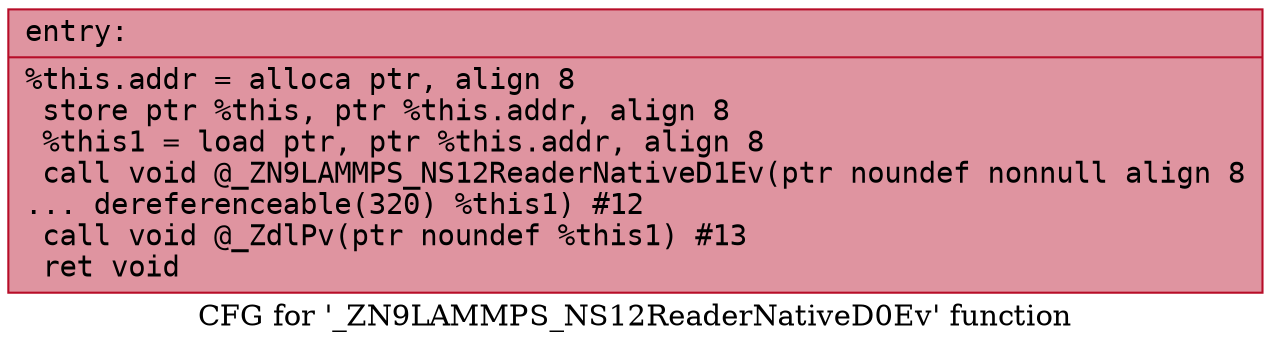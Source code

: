 digraph "CFG for '_ZN9LAMMPS_NS12ReaderNativeD0Ev' function" {
	label="CFG for '_ZN9LAMMPS_NS12ReaderNativeD0Ev' function";

	Node0x55e98da1e780 [shape=record,color="#b70d28ff", style=filled, fillcolor="#b70d2870" fontname="Courier",label="{entry:\l|  %this.addr = alloca ptr, align 8\l  store ptr %this, ptr %this.addr, align 8\l  %this1 = load ptr, ptr %this.addr, align 8\l  call void @_ZN9LAMMPS_NS12ReaderNativeD1Ev(ptr noundef nonnull align 8\l... dereferenceable(320) %this1) #12\l  call void @_ZdlPv(ptr noundef %this1) #13\l  ret void\l}"];
}
